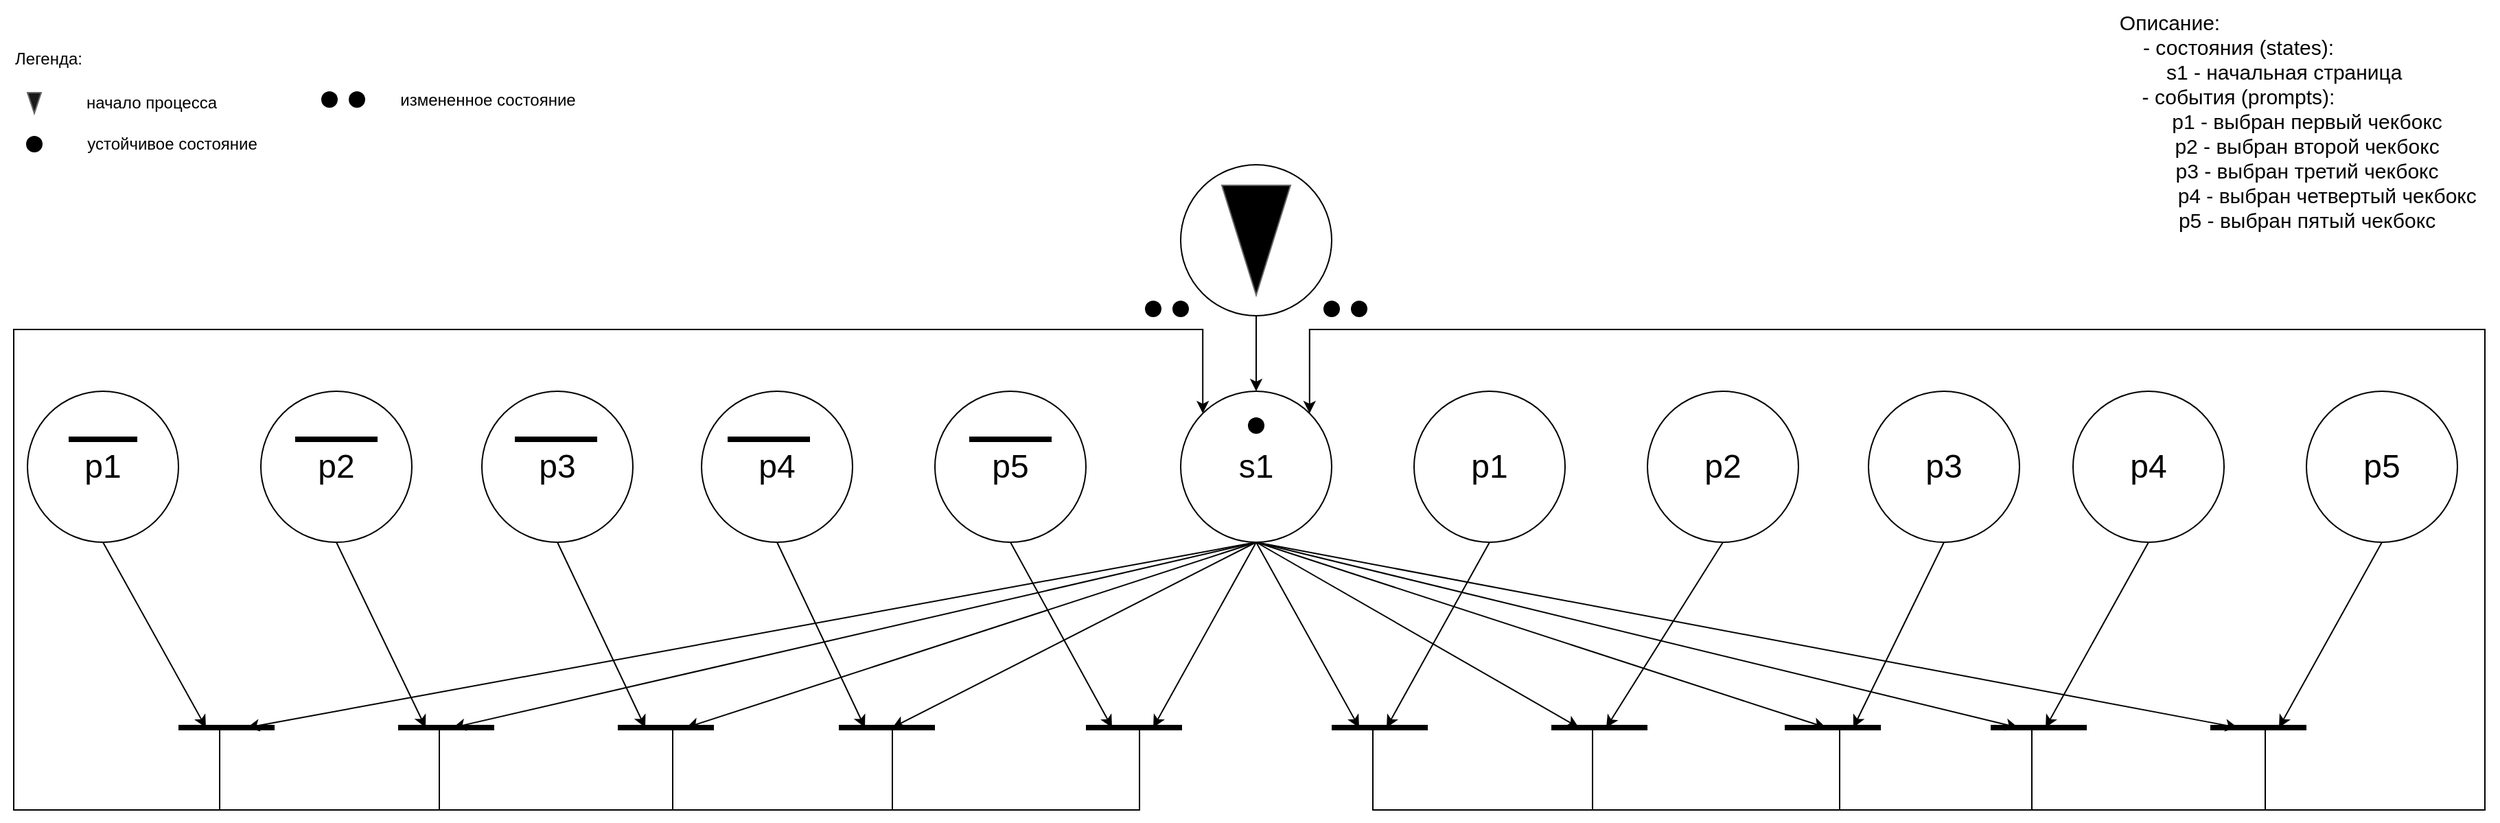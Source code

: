 <mxfile version="24.7.17">
  <diagram name="Page-1" id="yx9NatM-q8bEOVtMpky8">
    <mxGraphModel dx="887" dy="2706" grid="1" gridSize="10" guides="1" tooltips="1" connect="1" arrows="1" fold="1" page="1" pageScale="1" pageWidth="827" pageHeight="1169" background="none" math="0" shadow="0">
      <root>
        <mxCell id="0" />
        <mxCell id="1" parent="0" />
        <mxCell id="3wbWXxaWbpRCuTf0ScIF-73" style="edgeStyle=orthogonalEdgeStyle;rounded=0;orthogonalLoop=1;jettySize=auto;html=1;exitX=0.5;exitY=1;exitDx=0;exitDy=0;entryX=0.5;entryY=0;entryDx=0;entryDy=0;" edge="1" parent="1" source="3wbWXxaWbpRCuTf0ScIF-2" target="3wbWXxaWbpRCuTf0ScIF-3">
          <mxGeometry relative="1" as="geometry" />
        </mxCell>
        <mxCell id="3wbWXxaWbpRCuTf0ScIF-2" value="" style="ellipse;whiteSpace=wrap;html=1;aspect=fixed;labelBackgroundColor=default;" vertex="1" parent="1">
          <mxGeometry x="1980" y="20" width="110" height="110" as="geometry" />
        </mxCell>
        <mxCell id="3wbWXxaWbpRCuTf0ScIF-1" value="" style="triangle;whiteSpace=wrap;html=1;direction=south;fillColor=#000000;fontColor=#333333;strokeColor=#666666;" vertex="1" parent="1">
          <mxGeometry x="2010" y="35" width="50" height="80" as="geometry" />
        </mxCell>
        <mxCell id="3wbWXxaWbpRCuTf0ScIF-94" style="rounded=0;orthogonalLoop=1;jettySize=auto;html=1;exitX=0.5;exitY=1;exitDx=0;exitDy=0;" edge="1" parent="1" source="3wbWXxaWbpRCuTf0ScIF-3">
          <mxGeometry relative="1" as="geometry">
            <mxPoint x="2590" y="430" as="targetPoint" />
          </mxGeometry>
        </mxCell>
        <mxCell id="3wbWXxaWbpRCuTf0ScIF-95" style="rounded=0;orthogonalLoop=1;jettySize=auto;html=1;exitX=0.5;exitY=1;exitDx=0;exitDy=0;" edge="1" parent="1" source="3wbWXxaWbpRCuTf0ScIF-3">
          <mxGeometry relative="1" as="geometry">
            <mxPoint x="2750" y="430" as="targetPoint" />
          </mxGeometry>
        </mxCell>
        <mxCell id="3wbWXxaWbpRCuTf0ScIF-98" style="rounded=0;orthogonalLoop=1;jettySize=auto;html=1;exitX=0.5;exitY=1;exitDx=0;exitDy=0;" edge="1" parent="1" source="3wbWXxaWbpRCuTf0ScIF-3">
          <mxGeometry relative="1" as="geometry">
            <mxPoint x="1620" y="430" as="targetPoint" />
          </mxGeometry>
        </mxCell>
        <mxCell id="3wbWXxaWbpRCuTf0ScIF-101" style="rounded=0;orthogonalLoop=1;jettySize=auto;html=1;exitX=0.5;exitY=1;exitDx=0;exitDy=0;" edge="1" parent="1" source="3wbWXxaWbpRCuTf0ScIF-3">
          <mxGeometry relative="1" as="geometry">
            <mxPoint x="1450" y="430" as="targetPoint" />
          </mxGeometry>
        </mxCell>
        <mxCell id="3wbWXxaWbpRCuTf0ScIF-102" style="rounded=0;orthogonalLoop=1;jettySize=auto;html=1;exitX=0.5;exitY=1;exitDx=0;exitDy=0;" edge="1" parent="1" source="3wbWXxaWbpRCuTf0ScIF-3">
          <mxGeometry relative="1" as="geometry">
            <mxPoint x="1300" y="430" as="targetPoint" />
          </mxGeometry>
        </mxCell>
        <mxCell id="3wbWXxaWbpRCuTf0ScIF-104" style="edgeStyle=orthogonalEdgeStyle;rounded=0;orthogonalLoop=1;jettySize=auto;html=1;exitX=0;exitY=0;exitDx=0;exitDy=0;endArrow=none;endFill=0;startArrow=classic;startFill=1;" edge="1" parent="1" source="3wbWXxaWbpRCuTf0ScIF-3">
          <mxGeometry relative="1" as="geometry">
            <mxPoint x="1280" y="430" as="targetPoint" />
            <Array as="points">
              <mxPoint x="1996" y="140" />
              <mxPoint x="1130" y="140" />
              <mxPoint x="1130" y="490" />
              <mxPoint x="1280" y="490" />
            </Array>
          </mxGeometry>
        </mxCell>
        <mxCell id="3wbWXxaWbpRCuTf0ScIF-108" style="edgeStyle=orthogonalEdgeStyle;rounded=0;orthogonalLoop=1;jettySize=auto;html=1;exitX=1;exitY=0;exitDx=0;exitDy=0;startArrow=classic;startFill=1;endArrow=none;endFill=0;" edge="1" parent="1" source="3wbWXxaWbpRCuTf0ScIF-3">
          <mxGeometry relative="1" as="geometry">
            <mxPoint x="2770" y="430" as="targetPoint" />
            <Array as="points">
              <mxPoint x="2074" y="140" />
              <mxPoint x="2930" y="140" />
              <mxPoint x="2930" y="490" />
              <mxPoint x="2770" y="490" />
            </Array>
          </mxGeometry>
        </mxCell>
        <mxCell id="3wbWXxaWbpRCuTf0ScIF-3" value="&lt;span style=&quot;font-size: 24px;&quot;&gt;s1&lt;/span&gt;" style="ellipse;whiteSpace=wrap;html=1;aspect=fixed;labelBackgroundColor=default;" vertex="1" parent="1">
          <mxGeometry x="1980" y="185" width="110" height="110" as="geometry" />
        </mxCell>
        <mxCell id="3wbWXxaWbpRCuTf0ScIF-4" value="" style="shape=waypoint;sketch=0;fillStyle=solid;size=6;pointerEvents=1;points=[];fillColor=none;resizable=0;rotatable=0;perimeter=centerPerimeter;snapToPoint=1;strokeWidth=4;" vertex="1" parent="1">
          <mxGeometry x="2025" y="200" width="20" height="20" as="geometry" />
        </mxCell>
        <mxCell id="3wbWXxaWbpRCuTf0ScIF-5" value="&lt;font style=&quot;font-size: 15px;&quot;&gt;Описание:&lt;/font&gt;&lt;div style=&quot;font-size: 15px;&quot;&gt;&lt;span style=&quot;background-color: initial;&quot;&gt;&lt;font style=&quot;font-size: 15px;&quot;&gt;&lt;span style=&quot;white-space: pre;&quot;&gt;&#x9;&lt;/span&gt;&lt;span style=&quot;white-space: pre;&quot;&gt;&#x9;&lt;/span&gt;&lt;span style=&quot;white-space: pre;&quot;&gt;&#x9;&lt;/span&gt;- состояния (states):&lt;br&gt;&lt;span style=&quot;white-space: pre;&quot;&gt;&#x9;&lt;/span&gt;&lt;span style=&quot;white-space: pre;&quot;&gt;&#x9;&lt;/span&gt;&lt;span style=&quot;white-space: pre;&quot;&gt;&#x9;&lt;/span&gt;&lt;span style=&quot;white-space: pre;&quot;&gt;&#x9;&lt;/span&gt;&lt;span style=&quot;white-space: pre;&quot;&gt;&#x9;&lt;/span&gt;s1 - начальная страница&lt;/font&gt;&lt;/span&gt;&lt;/div&gt;&lt;div style=&quot;font-size: 15px;&quot;&gt;&lt;span style=&quot;background-color: initial;&quot;&gt;&lt;font style=&quot;font-size: 15px;&quot;&gt;&lt;span style=&quot;white-space: pre;&quot;&gt;&#x9;&lt;/span&gt;&lt;span style=&quot;white-space: pre;&quot;&gt;&#x9;&lt;/span&gt;&lt;span style=&quot;white-space: pre;&quot;&gt;&#x9;&lt;/span&gt;- события (prompts):&lt;/font&gt;&lt;/span&gt;&lt;/div&gt;&lt;div style=&quot;font-size: 15px;&quot;&gt;&lt;span style=&quot;background-color: initial;&quot;&gt;&lt;font style=&quot;font-size: 15px;&quot;&gt;&lt;span style=&quot;white-space: pre;&quot;&gt;&#x9;&lt;/span&gt;&lt;span style=&quot;white-space: pre;&quot;&gt;&#x9;&lt;/span&gt;&lt;span style=&quot;white-space: pre;&quot;&gt;&#x9;&lt;/span&gt;&lt;span style=&quot;white-space: pre;&quot;&gt;&#x9;&lt;/span&gt;&lt;span style=&quot;white-space: pre;&quot;&gt;&#x9;&lt;span style=&quot;white-space: pre;&quot;&gt;&#x9;&lt;/span&gt;&lt;/span&gt;р1 - выбран первый чекбокс&lt;br&gt;&lt;span style=&quot;white-space: pre;&quot;&gt;&#x9;&lt;/span&gt;&lt;span style=&quot;white-space: pre;&quot;&gt;&#x9;&lt;/span&gt;&lt;span style=&quot;white-space: pre;&quot;&gt;&#x9;&lt;/span&gt;&lt;span style=&quot;white-space: pre;&quot;&gt;&#x9;&lt;/span&gt;&amp;nbsp; &amp;nbsp; &amp;nbsp;&lt;span style=&quot;white-space: pre;&quot;&gt;&#x9;&lt;/span&gt;&lt;span style=&quot;white-space: pre;&quot;&gt;&#x9;&lt;/span&gt;р2 - выбран второй чекбокс&lt;br&gt;&lt;span style=&quot;white-space: pre;&quot;&gt;&#x9;&lt;/span&gt;&lt;span style=&quot;white-space: pre;&quot;&gt;&#x9;&lt;/span&gt;&lt;span style=&quot;white-space: pre;&quot;&gt;&#x9;&lt;/span&gt;&lt;span style=&quot;white-space: pre;&quot;&gt;&#x9;&lt;/span&gt;&lt;span style=&quot;white-space: pre;&quot;&gt;&#x9;&lt;/span&gt;&amp;nbsp; &lt;span style=&quot;white-space: pre;&quot;&gt;&#x9;&lt;/span&gt;р3 - выбран третий чекбокс&lt;br&gt;&lt;span style=&quot;white-space: pre;&quot;&gt;&#x9;&lt;/span&gt;&lt;span style=&quot;white-space: pre;&quot;&gt;&#x9;&lt;/span&gt;&lt;span style=&quot;white-space: pre;&quot;&gt;&#x9;&lt;/span&gt;&lt;span style=&quot;white-space: pre;&quot;&gt;&#x9;&lt;/span&gt;&lt;span style=&quot;white-space: pre;&quot;&gt;&#x9;&lt;span style=&quot;white-space: pre;&quot;&gt;&#x9;&lt;/span&gt; &lt;/span&gt;&amp;nbsp; &amp;nbsp; &amp;nbsp; р4 - выбран четвертый чекбокс&lt;br&gt;&lt;span style=&quot;white-space: pre;&quot;&gt;&#x9;&lt;/span&gt;&lt;span style=&quot;white-space: pre;&quot;&gt;&#x9;&lt;/span&gt;&lt;span style=&quot;white-space: pre;&quot;&gt;&#x9;&lt;/span&gt;&lt;span style=&quot;white-space: pre;&quot;&gt;&#x9;&lt;span style=&quot;white-space: pre;&quot;&gt;&#x9;&lt;/span&gt;&lt;span style=&quot;white-space: pre;&quot;&gt;&#x9;&lt;/span&gt;&lt;/span&gt;р5 - выбран пятый чекбокс&lt;br&gt;&lt;/font&gt;&lt;/span&gt;&lt;/div&gt;&lt;div style=&quot;font-size: 15px;&quot;&gt;&lt;span style=&quot;background-color: initial;&quot;&gt;&lt;font style=&quot;font-size: 15px;&quot;&gt;&lt;br&gt;&lt;br&gt;&lt;/font&gt;&lt;/span&gt;&lt;div&gt;&lt;br&gt;&lt;/div&gt;&lt;/div&gt;" style="text;html=1;align=center;verticalAlign=middle;resizable=0;points=[];autosize=1;strokeColor=none;fillColor=none;" vertex="1" parent="1">
          <mxGeometry x="2460" y="-100" width="480" height="230" as="geometry" />
        </mxCell>
        <mxCell id="3wbWXxaWbpRCuTf0ScIF-8" value="&lt;span style=&quot;font-size: 24px;&quot;&gt;p1&lt;/span&gt;" style="ellipse;whiteSpace=wrap;html=1;aspect=fixed;labelBackgroundColor=default;" vertex="1" parent="1">
          <mxGeometry x="2150" y="185" width="110" height="110" as="geometry" />
        </mxCell>
        <mxCell id="3wbWXxaWbpRCuTf0ScIF-9" value="&lt;span style=&quot;font-size: 24px;&quot;&gt;p2&lt;/span&gt;" style="ellipse;whiteSpace=wrap;html=1;aspect=fixed;labelBackgroundColor=default;" vertex="1" parent="1">
          <mxGeometry x="2320" y="185" width="110" height="110" as="geometry" />
        </mxCell>
        <mxCell id="3wbWXxaWbpRCuTf0ScIF-10" value="&lt;span style=&quot;font-size: 24px;&quot;&gt;p3&lt;/span&gt;" style="ellipse;whiteSpace=wrap;html=1;aspect=fixed;labelBackgroundColor=default;" vertex="1" parent="1">
          <mxGeometry x="2481" y="185" width="110" height="110" as="geometry" />
        </mxCell>
        <mxCell id="3wbWXxaWbpRCuTf0ScIF-14" value="&lt;span style=&quot;font-size: 24px;&quot;&gt;p4&lt;/span&gt;" style="ellipse;whiteSpace=wrap;html=1;aspect=fixed;labelBackgroundColor=default;" vertex="1" parent="1">
          <mxGeometry x="1631" y="185" width="110" height="110" as="geometry" />
        </mxCell>
        <mxCell id="3wbWXxaWbpRCuTf0ScIF-15" value="&lt;span style=&quot;font-size: 24px;&quot;&gt;p5&lt;/span&gt;" style="ellipse;whiteSpace=wrap;html=1;aspect=fixed;labelBackgroundColor=default;" vertex="1" parent="1">
          <mxGeometry x="1801" y="185" width="110" height="110" as="geometry" />
        </mxCell>
        <mxCell id="3wbWXxaWbpRCuTf0ScIF-18" value="" style="endArrow=none;html=1;rounded=0;fontSize=29;fontStyle=0;spacing=4;strokeWidth=4;" edge="1" parent="1">
          <mxGeometry width="50" height="50" relative="1" as="geometry">
            <mxPoint x="1731" y="430" as="sourcePoint" />
            <mxPoint x="1801" y="430" as="targetPoint" />
          </mxGeometry>
        </mxCell>
        <mxCell id="3wbWXxaWbpRCuTf0ScIF-19" value="" style="endArrow=none;html=1;rounded=0;fontSize=29;fontStyle=0;spacing=4;strokeWidth=4;" edge="1" parent="1">
          <mxGeometry width="50" height="50" relative="1" as="geometry">
            <mxPoint x="1911" y="430" as="sourcePoint" />
            <mxPoint x="1981" y="430" as="targetPoint" />
          </mxGeometry>
        </mxCell>
        <mxCell id="3wbWXxaWbpRCuTf0ScIF-20" value="" style="endArrow=none;html=1;rounded=0;fontSize=29;fontStyle=0;spacing=4;strokeWidth=4;" edge="1" parent="1">
          <mxGeometry width="50" height="50" relative="1" as="geometry">
            <mxPoint x="2090" y="430" as="sourcePoint" />
            <mxPoint x="2160" y="430" as="targetPoint" />
          </mxGeometry>
        </mxCell>
        <mxCell id="3wbWXxaWbpRCuTf0ScIF-21" value="" style="endArrow=none;html=1;rounded=0;fontSize=29;fontStyle=0;spacing=4;strokeWidth=4;" edge="1" parent="1">
          <mxGeometry width="50" height="50" relative="1" as="geometry">
            <mxPoint x="2250" y="430" as="sourcePoint" />
            <mxPoint x="2320" y="430" as="targetPoint" />
          </mxGeometry>
        </mxCell>
        <mxCell id="3wbWXxaWbpRCuTf0ScIF-22" value="" style="endArrow=none;html=1;rounded=0;fontSize=29;fontStyle=0;spacing=4;strokeWidth=4;" edge="1" parent="1">
          <mxGeometry width="50" height="50" relative="1" as="geometry">
            <mxPoint x="2420" y="430" as="sourcePoint" />
            <mxPoint x="2490" y="430" as="targetPoint" />
          </mxGeometry>
        </mxCell>
        <mxCell id="3wbWXxaWbpRCuTf0ScIF-25" value="" style="endArrow=classic;html=1;rounded=0;exitX=0.5;exitY=1;exitDx=0;exitDy=0;" edge="1" parent="1" source="3wbWXxaWbpRCuTf0ScIF-3">
          <mxGeometry width="50" height="50" relative="1" as="geometry">
            <mxPoint x="2340" y="220" as="sourcePoint" />
            <mxPoint x="2450" y="430" as="targetPoint" />
          </mxGeometry>
        </mxCell>
        <mxCell id="3wbWXxaWbpRCuTf0ScIF-26" value="" style="endArrow=classic;html=1;rounded=0;exitX=0.5;exitY=1;exitDx=0;exitDy=0;" edge="1" parent="1" source="3wbWXxaWbpRCuTf0ScIF-3">
          <mxGeometry width="50" height="50" relative="1" as="geometry">
            <mxPoint x="2340" y="220" as="sourcePoint" />
            <mxPoint x="2270" y="430" as="targetPoint" />
          </mxGeometry>
        </mxCell>
        <mxCell id="3wbWXxaWbpRCuTf0ScIF-27" value="" style="endArrow=classic;html=1;rounded=0;exitX=0.5;exitY=1;exitDx=0;exitDy=0;" edge="1" parent="1" source="3wbWXxaWbpRCuTf0ScIF-3">
          <mxGeometry width="50" height="50" relative="1" as="geometry">
            <mxPoint x="2340" y="220" as="sourcePoint" />
            <mxPoint x="2110" y="430" as="targetPoint" />
          </mxGeometry>
        </mxCell>
        <mxCell id="3wbWXxaWbpRCuTf0ScIF-28" value="" style="endArrow=classic;html=1;rounded=0;exitX=0.5;exitY=1;exitDx=0;exitDy=0;" edge="1" parent="1" source="3wbWXxaWbpRCuTf0ScIF-8">
          <mxGeometry width="50" height="50" relative="1" as="geometry">
            <mxPoint x="2230" y="380" as="sourcePoint" />
            <mxPoint x="2130" y="430" as="targetPoint" />
          </mxGeometry>
        </mxCell>
        <mxCell id="3wbWXxaWbpRCuTf0ScIF-29" value="" style="endArrow=classic;html=1;rounded=0;exitX=0.5;exitY=1;exitDx=0;exitDy=0;" edge="1" parent="1" source="3wbWXxaWbpRCuTf0ScIF-9">
          <mxGeometry width="50" height="50" relative="1" as="geometry">
            <mxPoint x="2230" y="380" as="sourcePoint" />
            <mxPoint x="2290" y="430" as="targetPoint" />
          </mxGeometry>
        </mxCell>
        <mxCell id="3wbWXxaWbpRCuTf0ScIF-30" value="" style="endArrow=classic;html=1;rounded=0;exitX=0.5;exitY=1;exitDx=0;exitDy=0;" edge="1" parent="1" source="3wbWXxaWbpRCuTf0ScIF-10">
          <mxGeometry width="50" height="50" relative="1" as="geometry">
            <mxPoint x="2230" y="380" as="sourcePoint" />
            <mxPoint x="2470" y="430" as="targetPoint" />
          </mxGeometry>
        </mxCell>
        <mxCell id="3wbWXxaWbpRCuTf0ScIF-32" value="" style="endArrow=classic;html=1;rounded=0;exitX=0.5;exitY=1;exitDx=0;exitDy=0;" edge="1" parent="1" source="3wbWXxaWbpRCuTf0ScIF-3">
          <mxGeometry width="50" height="50" relative="1" as="geometry">
            <mxPoint x="2010" y="380" as="sourcePoint" />
            <mxPoint x="1960" y="430" as="targetPoint" />
          </mxGeometry>
        </mxCell>
        <mxCell id="3wbWXxaWbpRCuTf0ScIF-35" value="" style="endArrow=classic;html=1;rounded=0;exitX=0.5;exitY=1;exitDx=0;exitDy=0;" edge="1" parent="1" source="3wbWXxaWbpRCuTf0ScIF-3">
          <mxGeometry width="50" height="50" relative="1" as="geometry">
            <mxPoint x="2010" y="380" as="sourcePoint" />
            <mxPoint x="1770" y="430" as="targetPoint" />
          </mxGeometry>
        </mxCell>
        <mxCell id="3wbWXxaWbpRCuTf0ScIF-40" value="" style="endArrow=classic;html=1;rounded=0;exitX=0.5;exitY=1;exitDx=0;exitDy=0;" edge="1" parent="1" source="3wbWXxaWbpRCuTf0ScIF-14">
          <mxGeometry width="50" height="50" relative="1" as="geometry">
            <mxPoint x="1890" y="380" as="sourcePoint" />
            <mxPoint x="1750" y="430" as="targetPoint" />
          </mxGeometry>
        </mxCell>
        <mxCell id="3wbWXxaWbpRCuTf0ScIF-42" value="" style="endArrow=classic;html=1;rounded=0;exitX=0.5;exitY=1;exitDx=0;exitDy=0;" edge="1" parent="1" source="3wbWXxaWbpRCuTf0ScIF-15">
          <mxGeometry width="50" height="50" relative="1" as="geometry">
            <mxPoint x="2210" y="380" as="sourcePoint" />
            <mxPoint x="1930" y="430" as="targetPoint" />
          </mxGeometry>
        </mxCell>
        <mxCell id="3wbWXxaWbpRCuTf0ScIF-51" value="" style="endArrow=none;html=1;rounded=0;" edge="1" parent="1">
          <mxGeometry width="50" height="50" relative="1" as="geometry">
            <mxPoint x="1950" y="430" as="sourcePoint" />
            <mxPoint x="1750" y="490" as="targetPoint" />
            <Array as="points">
              <mxPoint x="1950" y="490" />
            </Array>
          </mxGeometry>
        </mxCell>
        <mxCell id="3wbWXxaWbpRCuTf0ScIF-54" value="" style="endArrow=none;html=1;rounded=0;" edge="1" parent="1">
          <mxGeometry width="50" height="50" relative="1" as="geometry">
            <mxPoint x="2460" y="490" as="sourcePoint" />
            <mxPoint x="2280" y="430" as="targetPoint" />
            <Array as="points">
              <mxPoint x="2280" y="490" />
            </Array>
          </mxGeometry>
        </mxCell>
        <mxCell id="3wbWXxaWbpRCuTf0ScIF-55" value="" style="endArrow=none;html=1;rounded=0;" edge="1" parent="1">
          <mxGeometry width="50" height="50" relative="1" as="geometry">
            <mxPoint x="2120" y="430" as="sourcePoint" />
            <mxPoint x="2280" y="490" as="targetPoint" />
            <Array as="points">
              <mxPoint x="2120" y="490" />
            </Array>
          </mxGeometry>
        </mxCell>
        <mxCell id="3wbWXxaWbpRCuTf0ScIF-56" value="" style="shape=waypoint;sketch=0;fillStyle=solid;size=6;pointerEvents=1;points=[];fillColor=none;resizable=0;rotatable=0;perimeter=centerPerimeter;snapToPoint=1;strokeWidth=4;" vertex="1" parent="1">
          <mxGeometry x="1950" y="115" width="20" height="20" as="geometry" />
        </mxCell>
        <mxCell id="3wbWXxaWbpRCuTf0ScIF-57" value="" style="shape=waypoint;sketch=0;fillStyle=solid;size=6;pointerEvents=1;points=[];fillColor=none;resizable=0;rotatable=0;perimeter=centerPerimeter;snapToPoint=1;strokeWidth=4;" vertex="1" parent="1">
          <mxGeometry x="1970" y="115" width="20" height="20" as="geometry" />
        </mxCell>
        <mxCell id="3wbWXxaWbpRCuTf0ScIF-58" value="Легенда:" style="text;html=1;align=center;verticalAlign=middle;resizable=0;points=[];autosize=1;strokeColor=none;fillColor=none;" vertex="1" parent="1">
          <mxGeometry x="1120" y="-72.5" width="70" height="30" as="geometry" />
        </mxCell>
        <mxCell id="3wbWXxaWbpRCuTf0ScIF-59" value="" style="triangle;whiteSpace=wrap;html=1;direction=south;fillColor=#191919;fontColor=#333333;strokeColor=#666666;" vertex="1" parent="1">
          <mxGeometry x="1140" y="-32.5" width="10" height="15" as="geometry" />
        </mxCell>
        <mxCell id="3wbWXxaWbpRCuTf0ScIF-60" value="начало процесса" style="text;html=1;align=center;verticalAlign=middle;resizable=0;points=[];autosize=1;strokeColor=none;fillColor=none;" vertex="1" parent="1">
          <mxGeometry x="1170" y="-40" width="120" height="30" as="geometry" />
        </mxCell>
        <mxCell id="3wbWXxaWbpRCuTf0ScIF-63" value="" style="shape=waypoint;sketch=0;fillStyle=solid;size=6;pointerEvents=1;points=[];fillColor=none;resizable=0;rotatable=0;perimeter=centerPerimeter;snapToPoint=1;strokeWidth=4;" vertex="1" parent="1">
          <mxGeometry x="1135" y="-5" width="20" height="20" as="geometry" />
        </mxCell>
        <mxCell id="3wbWXxaWbpRCuTf0ScIF-64" value="устойчивое состояние" style="text;html=1;align=center;verticalAlign=middle;resizable=0;points=[];autosize=1;strokeColor=none;fillColor=none;" vertex="1" parent="1">
          <mxGeometry x="1170" y="-10" width="150" height="30" as="geometry" />
        </mxCell>
        <mxCell id="3wbWXxaWbpRCuTf0ScIF-65" value="" style="shape=waypoint;sketch=0;fillStyle=solid;size=6;pointerEvents=1;points=[];fillColor=none;resizable=0;rotatable=0;perimeter=centerPerimeter;snapToPoint=1;strokeWidth=4;" vertex="1" parent="1">
          <mxGeometry x="1350" y="-37.5" width="20" height="20" as="geometry" />
        </mxCell>
        <mxCell id="3wbWXxaWbpRCuTf0ScIF-66" value="" style="shape=waypoint;sketch=0;fillStyle=solid;size=6;pointerEvents=1;points=[];fillColor=none;resizable=0;rotatable=0;perimeter=centerPerimeter;snapToPoint=1;strokeWidth=4;" vertex="1" parent="1">
          <mxGeometry x="1370" y="-37.5" width="20" height="20" as="geometry" />
        </mxCell>
        <mxCell id="3wbWXxaWbpRCuTf0ScIF-67" value="измененное состояние" style="text;html=1;align=center;verticalAlign=middle;resizable=0;points=[];autosize=1;strokeColor=none;fillColor=none;" vertex="1" parent="1">
          <mxGeometry x="1400" y="-42.5" width="150" height="30" as="geometry" />
        </mxCell>
        <mxCell id="3wbWXxaWbpRCuTf0ScIF-76" value="" style="shape=waypoint;sketch=0;fillStyle=solid;size=6;pointerEvents=1;points=[];fillColor=none;resizable=0;rotatable=0;perimeter=centerPerimeter;snapToPoint=1;strokeWidth=4;" vertex="1" parent="1">
          <mxGeometry x="2080" y="115" width="20" height="20" as="geometry" />
        </mxCell>
        <mxCell id="3wbWXxaWbpRCuTf0ScIF-77" value="" style="shape=waypoint;sketch=0;fillStyle=solid;size=6;pointerEvents=1;points=[];fillColor=none;resizable=0;rotatable=0;perimeter=centerPerimeter;snapToPoint=1;strokeWidth=4;" vertex="1" parent="1">
          <mxGeometry x="2100" y="115" width="20" height="20" as="geometry" />
        </mxCell>
        <mxCell id="3wbWXxaWbpRCuTf0ScIF-96" style="rounded=0;orthogonalLoop=1;jettySize=auto;html=1;exitX=0.5;exitY=1;exitDx=0;exitDy=0;" edge="1" parent="1" source="3wbWXxaWbpRCuTf0ScIF-78">
          <mxGeometry relative="1" as="geometry">
            <mxPoint x="2610" y="430" as="targetPoint" />
          </mxGeometry>
        </mxCell>
        <mxCell id="3wbWXxaWbpRCuTf0ScIF-78" value="&lt;span style=&quot;font-size: 24px;&quot;&gt;p4&lt;/span&gt;" style="ellipse;whiteSpace=wrap;html=1;aspect=fixed;labelBackgroundColor=default;" vertex="1" parent="1">
          <mxGeometry x="2630" y="185" width="110" height="110" as="geometry" />
        </mxCell>
        <mxCell id="3wbWXxaWbpRCuTf0ScIF-97" style="rounded=0;orthogonalLoop=1;jettySize=auto;html=1;exitX=0.5;exitY=1;exitDx=0;exitDy=0;" edge="1" parent="1" source="3wbWXxaWbpRCuTf0ScIF-79">
          <mxGeometry relative="1" as="geometry">
            <mxPoint x="2780" y="430" as="targetPoint" />
          </mxGeometry>
        </mxCell>
        <mxCell id="3wbWXxaWbpRCuTf0ScIF-79" value="&lt;span style=&quot;font-size: 24px;&quot;&gt;p5&lt;/span&gt;" style="ellipse;whiteSpace=wrap;html=1;aspect=fixed;labelBackgroundColor=default;" vertex="1" parent="1">
          <mxGeometry x="2800" y="185" width="110" height="110" as="geometry" />
        </mxCell>
        <mxCell id="3wbWXxaWbpRCuTf0ScIF-80" value="" style="endArrow=none;html=1;rounded=0;fontSize=29;fontStyle=0;spacing=4;strokeWidth=4;" edge="1" parent="1">
          <mxGeometry width="50" height="50" relative="1" as="geometry">
            <mxPoint x="2570" y="430" as="sourcePoint" />
            <mxPoint x="2640" y="430" as="targetPoint" />
          </mxGeometry>
        </mxCell>
        <mxCell id="3wbWXxaWbpRCuTf0ScIF-81" value="" style="endArrow=none;html=1;rounded=0;fontSize=29;fontStyle=0;spacing=4;strokeWidth=4;" edge="1" parent="1">
          <mxGeometry width="50" height="50" relative="1" as="geometry">
            <mxPoint x="2730" y="430" as="sourcePoint" />
            <mxPoint x="2800" y="430" as="targetPoint" />
          </mxGeometry>
        </mxCell>
        <mxCell id="3wbWXxaWbpRCuTf0ScIF-103" style="rounded=0;orthogonalLoop=1;jettySize=auto;html=1;exitX=0.5;exitY=1;exitDx=0;exitDy=0;" edge="1" parent="1" source="3wbWXxaWbpRCuTf0ScIF-82">
          <mxGeometry relative="1" as="geometry">
            <mxPoint x="1270" y="430" as="targetPoint" />
          </mxGeometry>
        </mxCell>
        <mxCell id="3wbWXxaWbpRCuTf0ScIF-82" value="&lt;span style=&quot;font-size: 24px;&quot;&gt;p1&lt;/span&gt;" style="ellipse;whiteSpace=wrap;html=1;aspect=fixed;labelBackgroundColor=default;" vertex="1" parent="1">
          <mxGeometry x="1140" y="185" width="110" height="110" as="geometry" />
        </mxCell>
        <mxCell id="3wbWXxaWbpRCuTf0ScIF-100" style="rounded=0;orthogonalLoop=1;jettySize=auto;html=1;exitX=0.5;exitY=1;exitDx=0;exitDy=0;" edge="1" parent="1" source="3wbWXxaWbpRCuTf0ScIF-83">
          <mxGeometry relative="1" as="geometry">
            <mxPoint x="1430" y="430" as="targetPoint" />
          </mxGeometry>
        </mxCell>
        <mxCell id="3wbWXxaWbpRCuTf0ScIF-83" value="&lt;span style=&quot;font-size: 24px;&quot;&gt;p2&lt;/span&gt;" style="ellipse;whiteSpace=wrap;html=1;aspect=fixed;labelBackgroundColor=default;" vertex="1" parent="1">
          <mxGeometry x="1310" y="185" width="110" height="110" as="geometry" />
        </mxCell>
        <mxCell id="3wbWXxaWbpRCuTf0ScIF-99" style="rounded=0;orthogonalLoop=1;jettySize=auto;html=1;exitX=0.5;exitY=1;exitDx=0;exitDy=0;" edge="1" parent="1" source="3wbWXxaWbpRCuTf0ScIF-84">
          <mxGeometry relative="1" as="geometry">
            <mxPoint x="1590" y="430" as="targetPoint" />
          </mxGeometry>
        </mxCell>
        <mxCell id="3wbWXxaWbpRCuTf0ScIF-84" value="&lt;span style=&quot;font-size: 24px;&quot;&gt;p3&lt;/span&gt;" style="ellipse;whiteSpace=wrap;html=1;aspect=fixed;labelBackgroundColor=default;" vertex="1" parent="1">
          <mxGeometry x="1471" y="185" width="110" height="110" as="geometry" />
        </mxCell>
        <mxCell id="3wbWXxaWbpRCuTf0ScIF-85" value="" style="endArrow=none;html=1;rounded=0;fontSize=29;fontStyle=0;spacing=4;strokeWidth=4;" edge="1" parent="1">
          <mxGeometry width="50" height="50" relative="1" as="geometry">
            <mxPoint x="1170" y="220" as="sourcePoint" />
            <mxPoint x="1220" y="220" as="targetPoint" />
          </mxGeometry>
        </mxCell>
        <mxCell id="3wbWXxaWbpRCuTf0ScIF-86" value="" style="endArrow=none;html=1;rounded=0;fontSize=29;fontStyle=0;spacing=4;strokeWidth=4;" edge="1" parent="1">
          <mxGeometry width="50" height="50" relative="1" as="geometry">
            <mxPoint x="1335" y="220" as="sourcePoint" />
            <mxPoint x="1395" y="220" as="targetPoint" />
          </mxGeometry>
        </mxCell>
        <mxCell id="3wbWXxaWbpRCuTf0ScIF-88" value="" style="endArrow=none;html=1;rounded=0;fontSize=29;fontStyle=0;spacing=4;strokeWidth=4;" edge="1" parent="1">
          <mxGeometry width="50" height="50" relative="1" as="geometry">
            <mxPoint x="1495" y="220" as="sourcePoint" />
            <mxPoint x="1555" y="220" as="targetPoint" />
          </mxGeometry>
        </mxCell>
        <mxCell id="3wbWXxaWbpRCuTf0ScIF-89" value="" style="endArrow=none;html=1;rounded=0;fontSize=29;fontStyle=0;spacing=4;strokeWidth=4;" edge="1" parent="1">
          <mxGeometry width="50" height="50" relative="1" as="geometry">
            <mxPoint x="1650" y="220" as="sourcePoint" />
            <mxPoint x="1710" y="220" as="targetPoint" />
          </mxGeometry>
        </mxCell>
        <mxCell id="3wbWXxaWbpRCuTf0ScIF-90" value="" style="endArrow=none;html=1;rounded=0;fontSize=29;fontStyle=0;spacing=4;strokeWidth=4;" edge="1" parent="1">
          <mxGeometry width="50" height="50" relative="1" as="geometry">
            <mxPoint x="1826" y="220" as="sourcePoint" />
            <mxPoint x="1886" y="220" as="targetPoint" />
          </mxGeometry>
        </mxCell>
        <mxCell id="3wbWXxaWbpRCuTf0ScIF-91" value="" style="endArrow=none;html=1;rounded=0;fontSize=29;fontStyle=0;spacing=4;strokeWidth=4;" edge="1" parent="1">
          <mxGeometry width="50" height="50" relative="1" as="geometry">
            <mxPoint x="1570" y="430" as="sourcePoint" />
            <mxPoint x="1640" y="430" as="targetPoint" />
          </mxGeometry>
        </mxCell>
        <mxCell id="3wbWXxaWbpRCuTf0ScIF-92" value="" style="endArrow=none;html=1;rounded=0;fontSize=29;fontStyle=0;spacing=4;strokeWidth=4;" edge="1" parent="1">
          <mxGeometry width="50" height="50" relative="1" as="geometry">
            <mxPoint x="1410" y="430" as="sourcePoint" />
            <mxPoint x="1480" y="430" as="targetPoint" />
          </mxGeometry>
        </mxCell>
        <mxCell id="3wbWXxaWbpRCuTf0ScIF-93" value="" style="endArrow=none;html=1;rounded=0;fontSize=29;fontStyle=0;spacing=4;strokeWidth=4;" edge="1" parent="1">
          <mxGeometry width="50" height="50" relative="1" as="geometry">
            <mxPoint x="1250" y="430" as="sourcePoint" />
            <mxPoint x="1320" y="430" as="targetPoint" />
          </mxGeometry>
        </mxCell>
        <mxCell id="3wbWXxaWbpRCuTf0ScIF-105" value="" style="endArrow=none;html=1;rounded=0;" edge="1" parent="1">
          <mxGeometry width="50" height="50" relative="1" as="geometry">
            <mxPoint x="1440" y="430" as="sourcePoint" />
            <mxPoint x="1280" y="490" as="targetPoint" />
            <Array as="points">
              <mxPoint x="1440" y="490" />
            </Array>
          </mxGeometry>
        </mxCell>
        <mxCell id="3wbWXxaWbpRCuTf0ScIF-106" value="" style="endArrow=none;html=1;rounded=0;" edge="1" parent="1">
          <mxGeometry width="50" height="50" relative="1" as="geometry">
            <mxPoint x="1610" y="430" as="sourcePoint" />
            <mxPoint x="1440" y="490" as="targetPoint" />
            <Array as="points">
              <mxPoint x="1610" y="490" />
            </Array>
          </mxGeometry>
        </mxCell>
        <mxCell id="3wbWXxaWbpRCuTf0ScIF-107" value="" style="endArrow=none;html=1;rounded=0;" edge="1" parent="1">
          <mxGeometry width="50" height="50" relative="1" as="geometry">
            <mxPoint x="1770" y="430" as="sourcePoint" />
            <mxPoint x="1610" y="490" as="targetPoint" />
            <Array as="points">
              <mxPoint x="1770" y="490" />
            </Array>
          </mxGeometry>
        </mxCell>
        <mxCell id="3wbWXxaWbpRCuTf0ScIF-109" value="" style="endArrow=none;html=1;rounded=0;" edge="1" parent="1">
          <mxGeometry width="50" height="50" relative="1" as="geometry">
            <mxPoint x="2460" y="430" as="sourcePoint" />
            <mxPoint x="2770" y="490" as="targetPoint" />
            <Array as="points">
              <mxPoint x="2460" y="490" />
            </Array>
          </mxGeometry>
        </mxCell>
        <mxCell id="3wbWXxaWbpRCuTf0ScIF-110" value="" style="endArrow=none;html=1;rounded=0;" edge="1" parent="1">
          <mxGeometry width="50" height="50" relative="1" as="geometry">
            <mxPoint x="2600" y="430" as="sourcePoint" />
            <mxPoint x="2600" y="490" as="targetPoint" />
          </mxGeometry>
        </mxCell>
      </root>
    </mxGraphModel>
  </diagram>
</mxfile>
